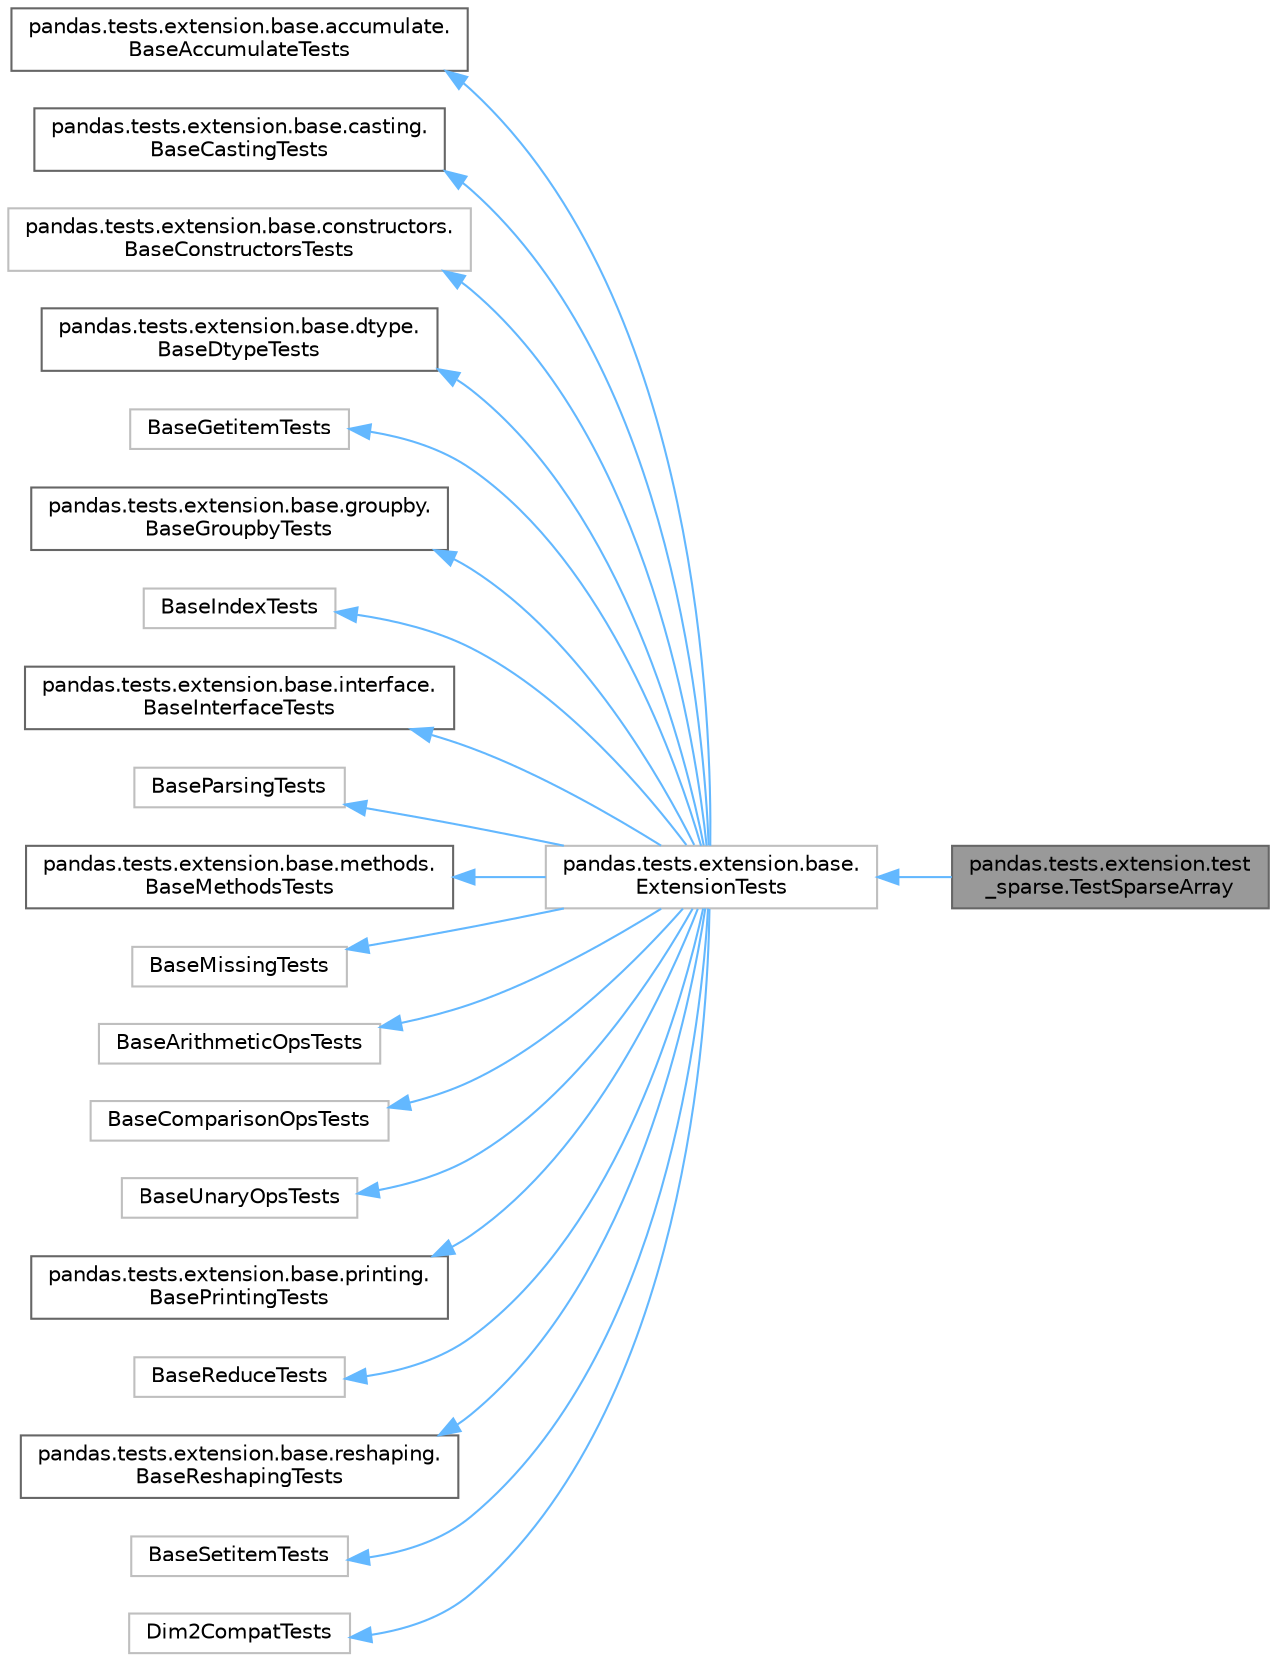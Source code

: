 digraph "pandas.tests.extension.test_sparse.TestSparseArray"
{
 // LATEX_PDF_SIZE
  bgcolor="transparent";
  edge [fontname=Helvetica,fontsize=10,labelfontname=Helvetica,labelfontsize=10];
  node [fontname=Helvetica,fontsize=10,shape=box,height=0.2,width=0.4];
  rankdir="LR";
  Node1 [id="Node000001",label="pandas.tests.extension.test\l_sparse.TestSparseArray",height=0.2,width=0.4,color="gray40", fillcolor="grey60", style="filled", fontcolor="black",tooltip=" "];
  Node2 -> Node1 [id="edge21_Node000001_Node000002",dir="back",color="steelblue1",style="solid",tooltip=" "];
  Node2 [id="Node000002",label="pandas.tests.extension.base.\lExtensionTests",height=0.2,width=0.4,color="grey75", fillcolor="white", style="filled",URL="$dc/dcf/classpandas_1_1tests_1_1extension_1_1base_1_1ExtensionTests.html",tooltip=" "];
  Node3 -> Node2 [id="edge22_Node000002_Node000003",dir="back",color="steelblue1",style="solid",tooltip=" "];
  Node3 [id="Node000003",label="pandas.tests.extension.base.accumulate.\lBaseAccumulateTests",height=0.2,width=0.4,color="gray40", fillcolor="white", style="filled",URL="$d7/d0e/classpandas_1_1tests_1_1extension_1_1base_1_1accumulate_1_1BaseAccumulateTests.html",tooltip=" "];
  Node4 -> Node2 [id="edge23_Node000002_Node000004",dir="back",color="steelblue1",style="solid",tooltip=" "];
  Node4 [id="Node000004",label="pandas.tests.extension.base.casting.\lBaseCastingTests",height=0.2,width=0.4,color="gray40", fillcolor="white", style="filled",URL="$da/d7d/classpandas_1_1tests_1_1extension_1_1base_1_1casting_1_1BaseCastingTests.html",tooltip=" "];
  Node5 -> Node2 [id="edge24_Node000002_Node000005",dir="back",color="steelblue1",style="solid",tooltip=" "];
  Node5 [id="Node000005",label="pandas.tests.extension.base.constructors.\lBaseConstructorsTests",height=0.2,width=0.4,color="grey75", fillcolor="white", style="filled",URL="$d0/dd6/classpandas_1_1tests_1_1extension_1_1base_1_1constructors_1_1BaseConstructorsTests.html",tooltip=" "];
  Node6 -> Node2 [id="edge25_Node000002_Node000006",dir="back",color="steelblue1",style="solid",tooltip=" "];
  Node6 [id="Node000006",label="pandas.tests.extension.base.dtype.\lBaseDtypeTests",height=0.2,width=0.4,color="gray40", fillcolor="white", style="filled",URL="$d3/d13/classpandas_1_1tests_1_1extension_1_1base_1_1dtype_1_1BaseDtypeTests.html",tooltip=" "];
  Node7 -> Node2 [id="edge26_Node000002_Node000007",dir="back",color="steelblue1",style="solid",tooltip=" "];
  Node7 [id="Node000007",label="BaseGetitemTests",height=0.2,width=0.4,color="grey75", fillcolor="white", style="filled",URL="$dc/d8b/classBaseGetitemTests.html",tooltip=" "];
  Node8 -> Node2 [id="edge27_Node000002_Node000008",dir="back",color="steelblue1",style="solid",tooltip=" "];
  Node8 [id="Node000008",label="pandas.tests.extension.base.groupby.\lBaseGroupbyTests",height=0.2,width=0.4,color="gray40", fillcolor="white", style="filled",URL="$d0/d45/classpandas_1_1tests_1_1extension_1_1base_1_1groupby_1_1BaseGroupbyTests.html",tooltip=" "];
  Node9 -> Node2 [id="edge28_Node000002_Node000009",dir="back",color="steelblue1",style="solid",tooltip=" "];
  Node9 [id="Node000009",label="BaseIndexTests",height=0.2,width=0.4,color="grey75", fillcolor="white", style="filled",URL="$d3/d1f/classBaseIndexTests.html",tooltip=" "];
  Node10 -> Node2 [id="edge29_Node000002_Node000010",dir="back",color="steelblue1",style="solid",tooltip=" "];
  Node10 [id="Node000010",label="pandas.tests.extension.base.interface.\lBaseInterfaceTests",height=0.2,width=0.4,color="gray40", fillcolor="white", style="filled",URL="$d5/d94/classpandas_1_1tests_1_1extension_1_1base_1_1interface_1_1BaseInterfaceTests.html",tooltip=" "];
  Node11 -> Node2 [id="edge30_Node000002_Node000011",dir="back",color="steelblue1",style="solid",tooltip=" "];
  Node11 [id="Node000011",label="BaseParsingTests",height=0.2,width=0.4,color="grey75", fillcolor="white", style="filled",URL="$d3/d92/classBaseParsingTests.html",tooltip=" "];
  Node12 -> Node2 [id="edge31_Node000002_Node000012",dir="back",color="steelblue1",style="solid",tooltip=" "];
  Node12 [id="Node000012",label="pandas.tests.extension.base.methods.\lBaseMethodsTests",height=0.2,width=0.4,color="gray40", fillcolor="white", style="filled",URL="$dd/d1f/classpandas_1_1tests_1_1extension_1_1base_1_1methods_1_1BaseMethodsTests.html",tooltip=" "];
  Node13 -> Node2 [id="edge32_Node000002_Node000013",dir="back",color="steelblue1",style="solid",tooltip=" "];
  Node13 [id="Node000013",label="BaseMissingTests",height=0.2,width=0.4,color="grey75", fillcolor="white", style="filled",URL="$d9/d1f/classBaseMissingTests.html",tooltip=" "];
  Node14 -> Node2 [id="edge33_Node000002_Node000014",dir="back",color="steelblue1",style="solid",tooltip=" "];
  Node14 [id="Node000014",label="BaseArithmeticOpsTests",height=0.2,width=0.4,color="grey75", fillcolor="white", style="filled",URL="$d8/d61/classBaseArithmeticOpsTests.html",tooltip=" "];
  Node15 -> Node2 [id="edge34_Node000002_Node000015",dir="back",color="steelblue1",style="solid",tooltip=" "];
  Node15 [id="Node000015",label="BaseComparisonOpsTests",height=0.2,width=0.4,color="grey75", fillcolor="white", style="filled",URL="$dd/da8/classBaseComparisonOpsTests.html",tooltip=" "];
  Node16 -> Node2 [id="edge35_Node000002_Node000016",dir="back",color="steelblue1",style="solid",tooltip=" "];
  Node16 [id="Node000016",label="BaseUnaryOpsTests",height=0.2,width=0.4,color="grey75", fillcolor="white", style="filled",URL="$d4/db1/classBaseUnaryOpsTests.html",tooltip=" "];
  Node17 -> Node2 [id="edge36_Node000002_Node000017",dir="back",color="steelblue1",style="solid",tooltip=" "];
  Node17 [id="Node000017",label="pandas.tests.extension.base.printing.\lBasePrintingTests",height=0.2,width=0.4,color="gray40", fillcolor="white", style="filled",URL="$de/d61/classpandas_1_1tests_1_1extension_1_1base_1_1printing_1_1BasePrintingTests.html",tooltip=" "];
  Node18 -> Node2 [id="edge37_Node000002_Node000018",dir="back",color="steelblue1",style="solid",tooltip=" "];
  Node18 [id="Node000018",label="BaseReduceTests",height=0.2,width=0.4,color="grey75", fillcolor="white", style="filled",URL="$d8/dfd/classBaseReduceTests.html",tooltip=" "];
  Node19 -> Node2 [id="edge38_Node000002_Node000019",dir="back",color="steelblue1",style="solid",tooltip=" "];
  Node19 [id="Node000019",label="pandas.tests.extension.base.reshaping.\lBaseReshapingTests",height=0.2,width=0.4,color="gray40", fillcolor="white", style="filled",URL="$de/d9b/classpandas_1_1tests_1_1extension_1_1base_1_1reshaping_1_1BaseReshapingTests.html",tooltip=" "];
  Node20 -> Node2 [id="edge39_Node000002_Node000020",dir="back",color="steelblue1",style="solid",tooltip=" "];
  Node20 [id="Node000020",label="BaseSetitemTests",height=0.2,width=0.4,color="grey75", fillcolor="white", style="filled",URL="$d5/dba/classBaseSetitemTests.html",tooltip=" "];
  Node21 -> Node2 [id="edge40_Node000002_Node000021",dir="back",color="steelblue1",style="solid",tooltip=" "];
  Node21 [id="Node000021",label="Dim2CompatTests",height=0.2,width=0.4,color="grey75", fillcolor="white", style="filled",URL="$d9/dac/classDim2CompatTests.html",tooltip=" "];
}
